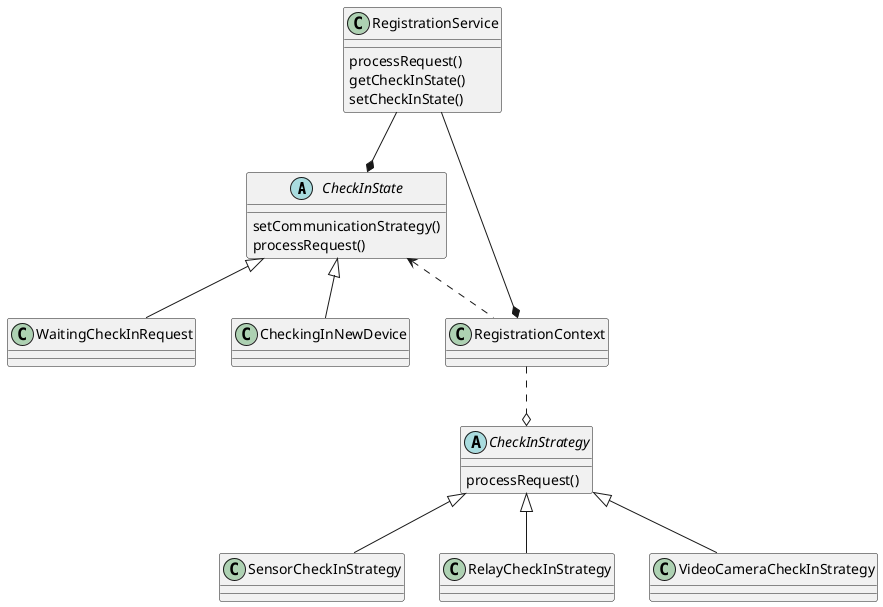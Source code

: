 @startuml
abstract CheckInState {
    setCommunicationStrategy()
    processRequest()
}
class           WaitingCheckInRequest
class           CheckingInNewDevice
class           RegistrationContext

abstract        CheckInStrategy {
    processRequest()
}
class           SensorCheckInStrategy
class           RelayCheckInStrategy
class           VideoCameraCheckInStrategy

class  RegistrationService {
   processRequest()
   getCheckInState()
   setCheckInState()
}

CheckInState <|-- WaitingCheckInRequest
CheckInState <|-- CheckingInNewDevice
CheckInState <..  RegistrationContext

CheckInStrategy <|-- SensorCheckInStrategy
CheckInStrategy <|-- RelayCheckInStrategy
CheckInStrategy <|-- VideoCameraCheckInStrategy

RegistrationService --* CheckInState
RegistrationService --* RegistrationContext
RegistrationContext ..o CheckInStrategy

@enduml